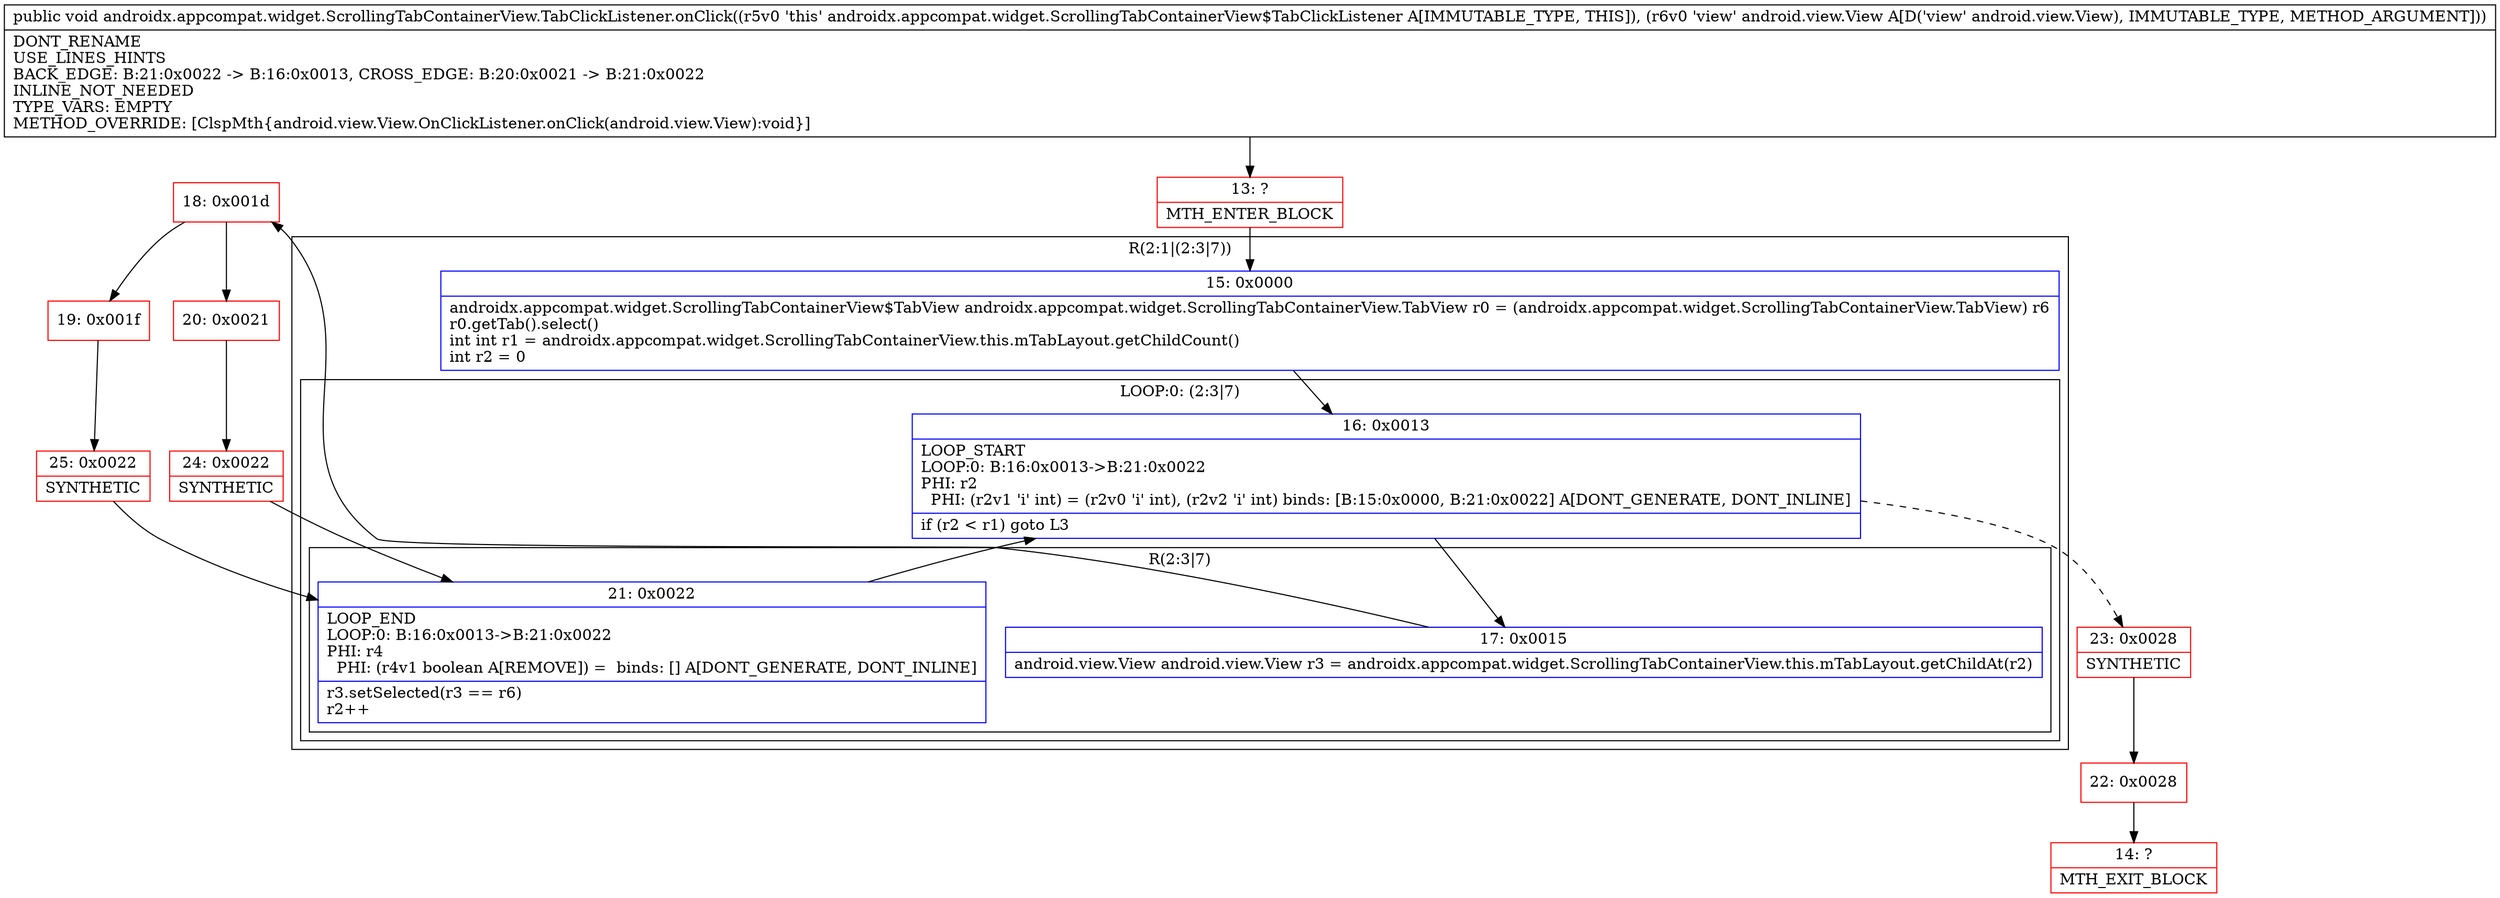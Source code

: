 digraph "CFG forandroidx.appcompat.widget.ScrollingTabContainerView.TabClickListener.onClick(Landroid\/view\/View;)V" {
subgraph cluster_Region_1502782914 {
label = "R(2:1|(2:3|7))";
node [shape=record,color=blue];
Node_15 [shape=record,label="{15\:\ 0x0000|androidx.appcompat.widget.ScrollingTabContainerView$TabView androidx.appcompat.widget.ScrollingTabContainerView.TabView r0 = (androidx.appcompat.widget.ScrollingTabContainerView.TabView) r6\lr0.getTab().select()\lint int r1 = androidx.appcompat.widget.ScrollingTabContainerView.this.mTabLayout.getChildCount()\lint r2 = 0\l}"];
subgraph cluster_LoopRegion_1996097030 {
label = "LOOP:0: (2:3|7)";
node [shape=record,color=blue];
Node_16 [shape=record,label="{16\:\ 0x0013|LOOP_START\lLOOP:0: B:16:0x0013\-\>B:21:0x0022\lPHI: r2 \l  PHI: (r2v1 'i' int) = (r2v0 'i' int), (r2v2 'i' int) binds: [B:15:0x0000, B:21:0x0022] A[DONT_GENERATE, DONT_INLINE]\l|if (r2 \< r1) goto L3\l}"];
subgraph cluster_Region_12994385 {
label = "R(2:3|7)";
node [shape=record,color=blue];
Node_17 [shape=record,label="{17\:\ 0x0015|android.view.View android.view.View r3 = androidx.appcompat.widget.ScrollingTabContainerView.this.mTabLayout.getChildAt(r2)\l}"];
Node_21 [shape=record,label="{21\:\ 0x0022|LOOP_END\lLOOP:0: B:16:0x0013\-\>B:21:0x0022\lPHI: r4 \l  PHI: (r4v1 boolean A[REMOVE]) =  binds: [] A[DONT_GENERATE, DONT_INLINE]\l|r3.setSelected(r3 == r6)\lr2++\l}"];
}
}
}
Node_13 [shape=record,color=red,label="{13\:\ ?|MTH_ENTER_BLOCK\l}"];
Node_18 [shape=record,color=red,label="{18\:\ 0x001d}"];
Node_19 [shape=record,color=red,label="{19\:\ 0x001f}"];
Node_25 [shape=record,color=red,label="{25\:\ 0x0022|SYNTHETIC\l}"];
Node_20 [shape=record,color=red,label="{20\:\ 0x0021}"];
Node_24 [shape=record,color=red,label="{24\:\ 0x0022|SYNTHETIC\l}"];
Node_23 [shape=record,color=red,label="{23\:\ 0x0028|SYNTHETIC\l}"];
Node_22 [shape=record,color=red,label="{22\:\ 0x0028}"];
Node_14 [shape=record,color=red,label="{14\:\ ?|MTH_EXIT_BLOCK\l}"];
MethodNode[shape=record,label="{public void androidx.appcompat.widget.ScrollingTabContainerView.TabClickListener.onClick((r5v0 'this' androidx.appcompat.widget.ScrollingTabContainerView$TabClickListener A[IMMUTABLE_TYPE, THIS]), (r6v0 'view' android.view.View A[D('view' android.view.View), IMMUTABLE_TYPE, METHOD_ARGUMENT]))  | DONT_RENAME\lUSE_LINES_HINTS\lBACK_EDGE: B:21:0x0022 \-\> B:16:0x0013, CROSS_EDGE: B:20:0x0021 \-\> B:21:0x0022\lINLINE_NOT_NEEDED\lTYPE_VARS: EMPTY\lMETHOD_OVERRIDE: [ClspMth\{android.view.View.OnClickListener.onClick(android.view.View):void\}]\l}"];
MethodNode -> Node_13;Node_15 -> Node_16;
Node_16 -> Node_17;
Node_16 -> Node_23[style=dashed];
Node_17 -> Node_18;
Node_21 -> Node_16;
Node_13 -> Node_15;
Node_18 -> Node_19;
Node_18 -> Node_20;
Node_19 -> Node_25;
Node_25 -> Node_21;
Node_20 -> Node_24;
Node_24 -> Node_21;
Node_23 -> Node_22;
Node_22 -> Node_14;
}

